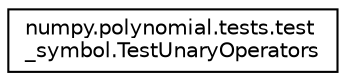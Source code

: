 digraph "Graphical Class Hierarchy"
{
 // LATEX_PDF_SIZE
  edge [fontname="Helvetica",fontsize="10",labelfontname="Helvetica",labelfontsize="10"];
  node [fontname="Helvetica",fontsize="10",shape=record];
  rankdir="LR";
  Node0 [label="numpy.polynomial.tests.test\l_symbol.TestUnaryOperators",height=0.2,width=0.4,color="black", fillcolor="white", style="filled",URL="$classnumpy_1_1polynomial_1_1tests_1_1test__symbol_1_1TestUnaryOperators.html",tooltip=" "];
}
